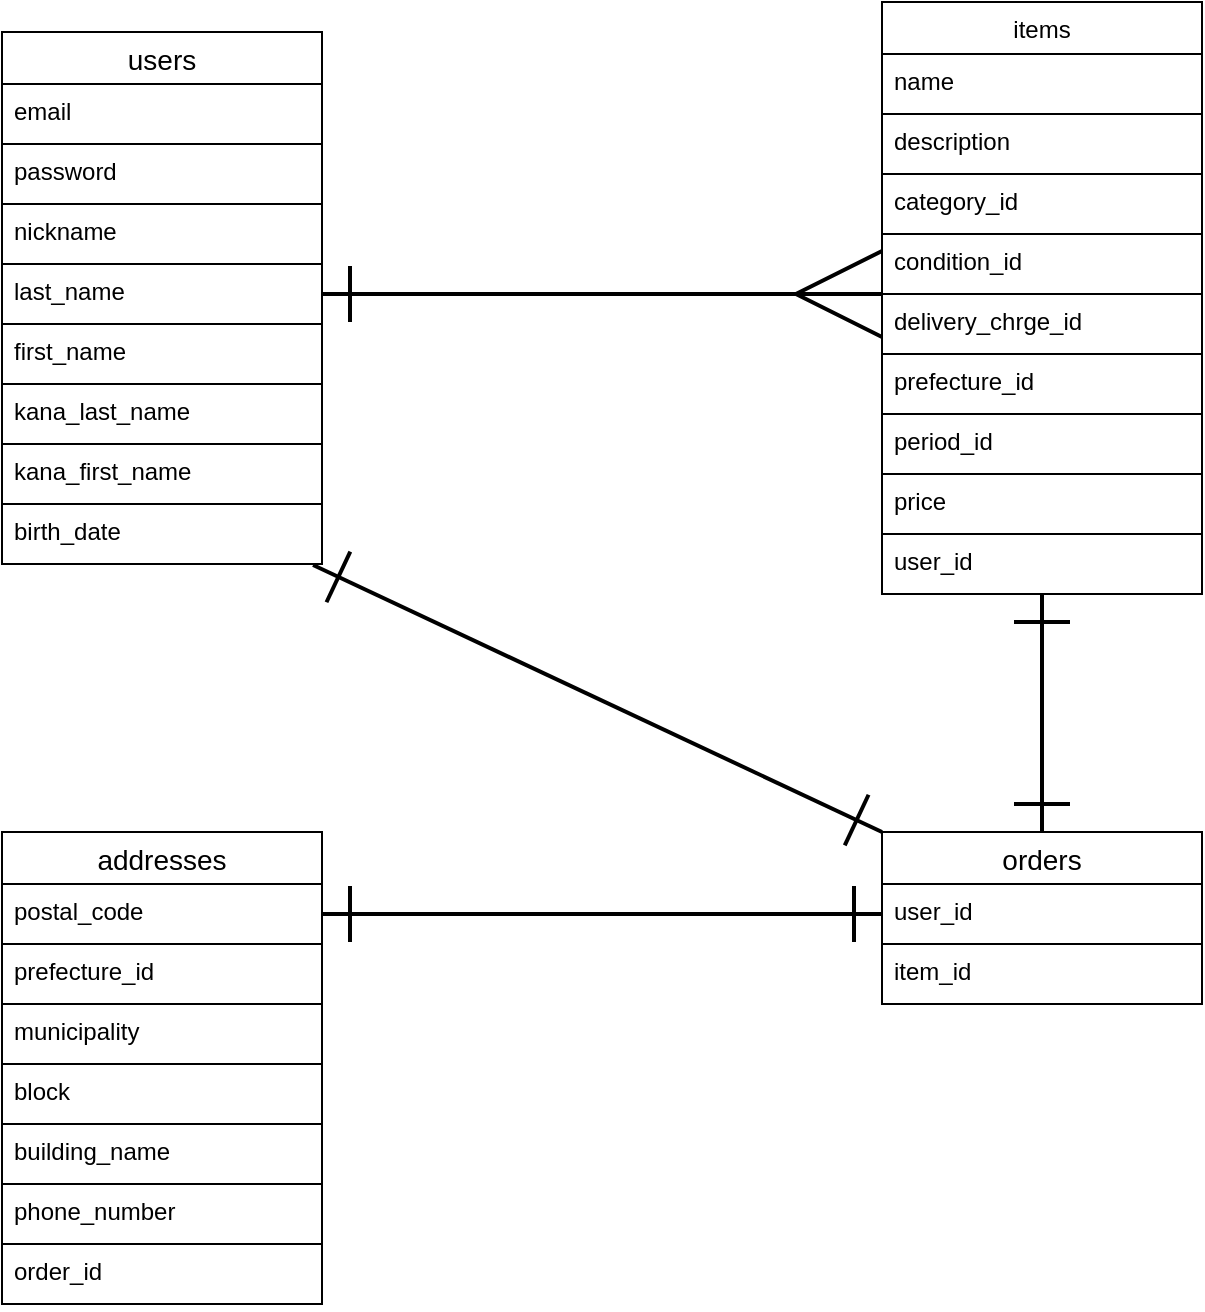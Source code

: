 <mxfile>
    <diagram id="D_dQbmhNEnSy1eJlCFBR" name="Page-1">
        <mxGraphModel dx="873" dy="753" grid="1" gridSize="10" guides="1" tooltips="1" connect="1" arrows="1" fold="1" page="1" pageScale="1" pageWidth="850" pageHeight="1100" math="0" shadow="0">
            <root>
                <mxCell id="0"/>
                <mxCell id="1" parent="0"/>
                <mxCell id="hDE80t9rTV_5z1Jdy6Jo-56" value="users" style="swimlane;fontStyle=0;childLayout=stackLayout;horizontal=1;startSize=26;horizontalStack=0;resizeParent=1;resizeParentMax=0;resizeLast=0;collapsible=1;marginBottom=0;align=center;fontSize=14;" vertex="1" parent="1">
                    <mxGeometry x="80" y="240" width="160" height="266" as="geometry"/>
                </mxCell>
                <mxCell id="hDE80t9rTV_5z1Jdy6Jo-58" value="email" style="text;strokeColor=default;fillColor=none;spacingLeft=4;spacingRight=4;overflow=hidden;rotatable=0;points=[[0,0.5],[1,0.5]];portConstraint=eastwest;fontSize=12;" vertex="1" parent="hDE80t9rTV_5z1Jdy6Jo-56">
                    <mxGeometry y="26" width="160" height="30" as="geometry"/>
                </mxCell>
                <mxCell id="hDE80t9rTV_5z1Jdy6Jo-59" value="password" style="text;strokeColor=default;fillColor=none;spacingLeft=4;spacingRight=4;overflow=hidden;rotatable=0;points=[[0,0.5],[1,0.5]];portConstraint=eastwest;fontSize=12;" vertex="1" parent="hDE80t9rTV_5z1Jdy6Jo-56">
                    <mxGeometry y="56" width="160" height="30" as="geometry"/>
                </mxCell>
                <mxCell id="hDE80t9rTV_5z1Jdy6Jo-57" value="nickname" style="text;strokeColor=default;fillColor=none;spacingLeft=4;spacingRight=4;overflow=hidden;rotatable=0;points=[[0,0.5],[1,0.5]];portConstraint=eastwest;fontSize=12;" vertex="1" parent="hDE80t9rTV_5z1Jdy6Jo-56">
                    <mxGeometry y="86" width="160" height="30" as="geometry"/>
                </mxCell>
                <mxCell id="hDE80t9rTV_5z1Jdy6Jo-67" value="last_name" style="text;strokeColor=default;fillColor=none;spacingLeft=4;spacingRight=4;overflow=hidden;rotatable=0;points=[[0,0.5],[1,0.5]];portConstraint=eastwest;fontSize=12;" vertex="1" parent="hDE80t9rTV_5z1Jdy6Jo-56">
                    <mxGeometry y="116" width="160" height="30" as="geometry"/>
                </mxCell>
                <mxCell id="hDE80t9rTV_5z1Jdy6Jo-68" value="first_name" style="text;strokeColor=default;fillColor=none;spacingLeft=4;spacingRight=4;overflow=hidden;rotatable=0;points=[[0,0.5],[1,0.5]];portConstraint=eastwest;fontSize=12;" vertex="1" parent="hDE80t9rTV_5z1Jdy6Jo-56">
                    <mxGeometry y="146" width="160" height="30" as="geometry"/>
                </mxCell>
                <mxCell id="hDE80t9rTV_5z1Jdy6Jo-69" value="kana_last_name" style="text;strokeColor=default;fillColor=none;spacingLeft=4;spacingRight=4;overflow=hidden;rotatable=0;points=[[0,0.5],[1,0.5]];portConstraint=eastwest;fontSize=12;" vertex="1" parent="hDE80t9rTV_5z1Jdy6Jo-56">
                    <mxGeometry y="176" width="160" height="30" as="geometry"/>
                </mxCell>
                <mxCell id="hDE80t9rTV_5z1Jdy6Jo-70" value="kana_first_name" style="text;strokeColor=default;fillColor=none;spacingLeft=4;spacingRight=4;overflow=hidden;rotatable=0;points=[[0,0.5],[1,0.5]];portConstraint=eastwest;fontSize=12;" vertex="1" parent="hDE80t9rTV_5z1Jdy6Jo-56">
                    <mxGeometry y="206" width="160" height="30" as="geometry"/>
                </mxCell>
                <mxCell id="hDE80t9rTV_5z1Jdy6Jo-71" value="birth_date" style="text;strokeColor=default;fillColor=none;spacingLeft=4;spacingRight=4;overflow=hidden;rotatable=0;points=[[0,0.5],[1,0.5]];portConstraint=eastwest;fontSize=12;" vertex="1" parent="hDE80t9rTV_5z1Jdy6Jo-56">
                    <mxGeometry y="236" width="160" height="30" as="geometry"/>
                </mxCell>
                <mxCell id="hDE80t9rTV_5z1Jdy6Jo-60" value="items" style="swimlane;fontStyle=0;childLayout=stackLayout;horizontal=1;startSize=26;horizontalStack=0;resizeParent=1;resizeParentMax=0;resizeLast=0;collapsible=1;marginBottom=0;align=center;fontSize=12;" vertex="1" parent="1">
                    <mxGeometry x="520" y="225" width="160" height="296" as="geometry"/>
                </mxCell>
                <mxCell id="hDE80t9rTV_5z1Jdy6Jo-62" value="name" style="text;strokeColor=default;fillColor=none;spacingLeft=4;spacingRight=4;overflow=hidden;rotatable=0;points=[[0,0.5],[1,0.5]];portConstraint=eastwest;fontSize=12;" vertex="1" parent="hDE80t9rTV_5z1Jdy6Jo-60">
                    <mxGeometry y="26" width="160" height="30" as="geometry"/>
                </mxCell>
                <mxCell id="hDE80t9rTV_5z1Jdy6Jo-63" value="description" style="text;strokeColor=default;fillColor=none;spacingLeft=4;spacingRight=4;overflow=hidden;rotatable=0;points=[[0,0.5],[1,0.5]];portConstraint=eastwest;fontSize=12;" vertex="1" parent="hDE80t9rTV_5z1Jdy6Jo-60">
                    <mxGeometry y="56" width="160" height="30" as="geometry"/>
                </mxCell>
                <mxCell id="hDE80t9rTV_5z1Jdy6Jo-72" value="category_id" style="text;strokeColor=default;fillColor=none;spacingLeft=4;spacingRight=4;overflow=hidden;rotatable=0;points=[[0,0.5],[1,0.5]];portConstraint=eastwest;fontSize=12;" vertex="1" parent="hDE80t9rTV_5z1Jdy6Jo-60">
                    <mxGeometry y="86" width="160" height="30" as="geometry"/>
                </mxCell>
                <mxCell id="hDE80t9rTV_5z1Jdy6Jo-73" value="condition_id" style="text;strokeColor=default;fillColor=none;spacingLeft=4;spacingRight=4;overflow=hidden;rotatable=0;points=[[0,0.5],[1,0.5]];portConstraint=eastwest;fontSize=12;" vertex="1" parent="hDE80t9rTV_5z1Jdy6Jo-60">
                    <mxGeometry y="116" width="160" height="30" as="geometry"/>
                </mxCell>
                <mxCell id="hDE80t9rTV_5z1Jdy6Jo-74" value="delivery_chrge_id" style="text;strokeColor=default;fillColor=none;spacingLeft=4;spacingRight=4;overflow=hidden;rotatable=0;points=[[0,0.5],[1,0.5]];portConstraint=eastwest;fontSize=12;" vertex="1" parent="hDE80t9rTV_5z1Jdy6Jo-60">
                    <mxGeometry y="146" width="160" height="30" as="geometry"/>
                </mxCell>
                <mxCell id="hDE80t9rTV_5z1Jdy6Jo-75" value="prefecture_id" style="text;strokeColor=default;fillColor=none;spacingLeft=4;spacingRight=4;overflow=hidden;rotatable=0;points=[[0,0.5],[1,0.5]];portConstraint=eastwest;fontSize=12;" vertex="1" parent="hDE80t9rTV_5z1Jdy6Jo-60">
                    <mxGeometry y="176" width="160" height="30" as="geometry"/>
                </mxCell>
                <mxCell id="hDE80t9rTV_5z1Jdy6Jo-76" value="period_id" style="text;strokeColor=default;fillColor=none;spacingLeft=4;spacingRight=4;overflow=hidden;rotatable=0;points=[[0,0.5],[1,0.5]];portConstraint=eastwest;fontSize=12;" vertex="1" parent="hDE80t9rTV_5z1Jdy6Jo-60">
                    <mxGeometry y="206" width="160" height="30" as="geometry"/>
                </mxCell>
                <mxCell id="hDE80t9rTV_5z1Jdy6Jo-77" value="price" style="text;strokeColor=default;fillColor=none;spacingLeft=4;spacingRight=4;overflow=hidden;rotatable=0;points=[[0,0.5],[1,0.5]];portConstraint=eastwest;fontSize=12;" vertex="1" parent="hDE80t9rTV_5z1Jdy6Jo-60">
                    <mxGeometry y="236" width="160" height="30" as="geometry"/>
                </mxCell>
                <mxCell id="hDE80t9rTV_5z1Jdy6Jo-78" value="user_id" style="text;strokeColor=default;fillColor=none;spacingLeft=4;spacingRight=4;overflow=hidden;rotatable=0;points=[[0,0.5],[1,0.5]];portConstraint=eastwest;fontSize=12;" vertex="1" parent="hDE80t9rTV_5z1Jdy6Jo-60">
                    <mxGeometry y="266" width="160" height="30" as="geometry"/>
                </mxCell>
                <mxCell id="hDE80t9rTV_5z1Jdy6Jo-84" style="edgeStyle=none;html=1;exitX=1;exitY=0.5;exitDx=0;exitDy=0;startArrow=ERone;startFill=0;rounded=1;endArrow=ERmany;endFill=0;sourcePerimeterSpacing=0;strokeWidth=2;jumpSize=6;startSize=25;endSize=40;" edge="1" parent="1" source="hDE80t9rTV_5z1Jdy6Jo-67">
                    <mxGeometry relative="1" as="geometry">
                        <mxPoint x="520" y="371" as="targetPoint"/>
                    </mxGeometry>
                </mxCell>
                <mxCell id="hDE80t9rTV_5z1Jdy6Jo-92" value="addresses" style="swimlane;fontStyle=0;childLayout=stackLayout;horizontal=1;startSize=26;horizontalStack=0;resizeParent=1;resizeParentMax=0;resizeLast=0;collapsible=1;marginBottom=0;align=center;fontSize=14;labelBackgroundColor=none;strokeColor=default;" vertex="1" parent="1">
                    <mxGeometry x="80" y="640" width="160" height="236" as="geometry"/>
                </mxCell>
                <mxCell id="hDE80t9rTV_5z1Jdy6Jo-93" value="postal_code" style="text;strokeColor=default;fillColor=none;spacingLeft=4;spacingRight=4;overflow=hidden;rotatable=0;points=[[0,0.5],[1,0.5]];portConstraint=eastwest;fontSize=12;labelBackgroundColor=none;" vertex="1" parent="hDE80t9rTV_5z1Jdy6Jo-92">
                    <mxGeometry y="26" width="160" height="30" as="geometry"/>
                </mxCell>
                <mxCell id="hDE80t9rTV_5z1Jdy6Jo-94" value="prefecture_id" style="text;strokeColor=default;fillColor=none;spacingLeft=4;spacingRight=4;overflow=hidden;rotatable=0;points=[[0,0.5],[1,0.5]];portConstraint=eastwest;fontSize=12;labelBackgroundColor=none;" vertex="1" parent="hDE80t9rTV_5z1Jdy6Jo-92">
                    <mxGeometry y="56" width="160" height="30" as="geometry"/>
                </mxCell>
                <mxCell id="hDE80t9rTV_5z1Jdy6Jo-95" value="municipality" style="text;strokeColor=default;fillColor=none;spacingLeft=4;spacingRight=4;overflow=hidden;rotatable=0;points=[[0,0.5],[1,0.5]];portConstraint=eastwest;fontSize=12;labelBackgroundColor=none;" vertex="1" parent="hDE80t9rTV_5z1Jdy6Jo-92">
                    <mxGeometry y="86" width="160" height="30" as="geometry"/>
                </mxCell>
                <mxCell id="hDE80t9rTV_5z1Jdy6Jo-112" value="block" style="text;strokeColor=default;fillColor=none;spacingLeft=4;spacingRight=4;overflow=hidden;rotatable=0;points=[[0,0.5],[1,0.5]];portConstraint=eastwest;fontSize=12;labelBackgroundColor=none;" vertex="1" parent="hDE80t9rTV_5z1Jdy6Jo-92">
                    <mxGeometry y="116" width="160" height="30" as="geometry"/>
                </mxCell>
                <mxCell id="hDE80t9rTV_5z1Jdy6Jo-114" value="building_name" style="text;strokeColor=default;fillColor=none;spacingLeft=4;spacingRight=4;overflow=hidden;rotatable=0;points=[[0,0.5],[1,0.5]];portConstraint=eastwest;fontSize=12;labelBackgroundColor=none;" vertex="1" parent="hDE80t9rTV_5z1Jdy6Jo-92">
                    <mxGeometry y="146" width="160" height="30" as="geometry"/>
                </mxCell>
                <mxCell id="hDE80t9rTV_5z1Jdy6Jo-113" value="phone_number" style="text;strokeColor=default;fillColor=none;spacingLeft=4;spacingRight=4;overflow=hidden;rotatable=0;points=[[0,0.5],[1,0.5]];portConstraint=eastwest;fontSize=12;labelBackgroundColor=none;" vertex="1" parent="hDE80t9rTV_5z1Jdy6Jo-92">
                    <mxGeometry y="176" width="160" height="30" as="geometry"/>
                </mxCell>
                <mxCell id="hDE80t9rTV_5z1Jdy6Jo-122" value="order_id" style="text;strokeColor=none;fillColor=none;spacingLeft=4;spacingRight=4;overflow=hidden;rotatable=0;points=[[0,0.5],[1,0.5]];portConstraint=eastwest;fontSize=12;labelBackgroundColor=none;" vertex="1" parent="hDE80t9rTV_5z1Jdy6Jo-92">
                    <mxGeometry y="206" width="160" height="30" as="geometry"/>
                </mxCell>
                <mxCell id="hDE80t9rTV_5z1Jdy6Jo-115" value="" style="endArrow=ERone;html=1;rounded=0;strokeWidth=2;fontSize=12;startSize=25;endSize=25;sourcePerimeterSpacing=0;jumpSize=6;exitX=1;exitY=0.5;exitDx=0;exitDy=0;startArrow=ERone;startFill=0;endFill=0;entryX=0;entryY=0.5;entryDx=0;entryDy=0;" edge="1" parent="1" source="hDE80t9rTV_5z1Jdy6Jo-93" target="hDE80t9rTV_5z1Jdy6Jo-118">
                    <mxGeometry relative="1" as="geometry">
                        <mxPoint x="460" y="580" as="sourcePoint"/>
                        <mxPoint x="520" y="520" as="targetPoint"/>
                    </mxGeometry>
                </mxCell>
                <mxCell id="hDE80t9rTV_5z1Jdy6Jo-116" value="" style="endArrow=ERone;html=1;rounded=0;strokeWidth=2;fontSize=12;startSize=25;endSize=25;sourcePerimeterSpacing=0;jumpSize=6;exitX=0;exitY=0;exitDx=0;exitDy=0;startArrow=ERone;startFill=0;endFill=0;entryX=0.972;entryY=1.017;entryDx=0;entryDy=0;entryPerimeter=0;" edge="1" parent="1" source="hDE80t9rTV_5z1Jdy6Jo-117" target="hDE80t9rTV_5z1Jdy6Jo-71">
                    <mxGeometry relative="1" as="geometry">
                        <mxPoint x="240" y="640" as="sourcePoint"/>
                        <mxPoint x="270" y="530" as="targetPoint"/>
                        <Array as="points"/>
                    </mxGeometry>
                </mxCell>
                <mxCell id="hDE80t9rTV_5z1Jdy6Jo-117" value="orders" style="swimlane;fontStyle=0;childLayout=stackLayout;horizontal=1;startSize=26;horizontalStack=0;resizeParent=1;resizeParentMax=0;resizeLast=0;collapsible=1;marginBottom=0;align=center;fontSize=14;labelBackgroundColor=none;strokeColor=default;" vertex="1" parent="1">
                    <mxGeometry x="520" y="640" width="160" height="86" as="geometry"/>
                </mxCell>
                <mxCell id="hDE80t9rTV_5z1Jdy6Jo-118" value="user_id" style="text;strokeColor=default;fillColor=none;spacingLeft=4;spacingRight=4;overflow=hidden;rotatable=0;points=[[0,0.5],[1,0.5]];portConstraint=eastwest;fontSize=12;labelBackgroundColor=none;" vertex="1" parent="hDE80t9rTV_5z1Jdy6Jo-117">
                    <mxGeometry y="26" width="160" height="30" as="geometry"/>
                </mxCell>
                <mxCell id="hDE80t9rTV_5z1Jdy6Jo-119" value="item_id" style="text;strokeColor=default;fillColor=none;spacingLeft=4;spacingRight=4;overflow=hidden;rotatable=0;points=[[0,0.5],[1,0.5]];portConstraint=eastwest;fontSize=12;labelBackgroundColor=none;" vertex="1" parent="hDE80t9rTV_5z1Jdy6Jo-117">
                    <mxGeometry y="56" width="160" height="30" as="geometry"/>
                </mxCell>
                <mxCell id="hDE80t9rTV_5z1Jdy6Jo-121" value="" style="endArrow=ERone;html=1;rounded=0;strokeWidth=2;fontSize=12;startSize=25;endSize=25;sourcePerimeterSpacing=0;jumpSize=6;startArrow=ERone;startFill=0;endFill=0;entryX=0.5;entryY=0;entryDx=0;entryDy=0;" edge="1" parent="1" source="hDE80t9rTV_5z1Jdy6Jo-78" target="hDE80t9rTV_5z1Jdy6Jo-117">
                    <mxGeometry relative="1" as="geometry">
                        <mxPoint x="420" y="500" as="sourcePoint"/>
                        <mxPoint x="700" y="500" as="targetPoint"/>
                    </mxGeometry>
                </mxCell>
            </root>
        </mxGraphModel>
    </diagram>
</mxfile>
